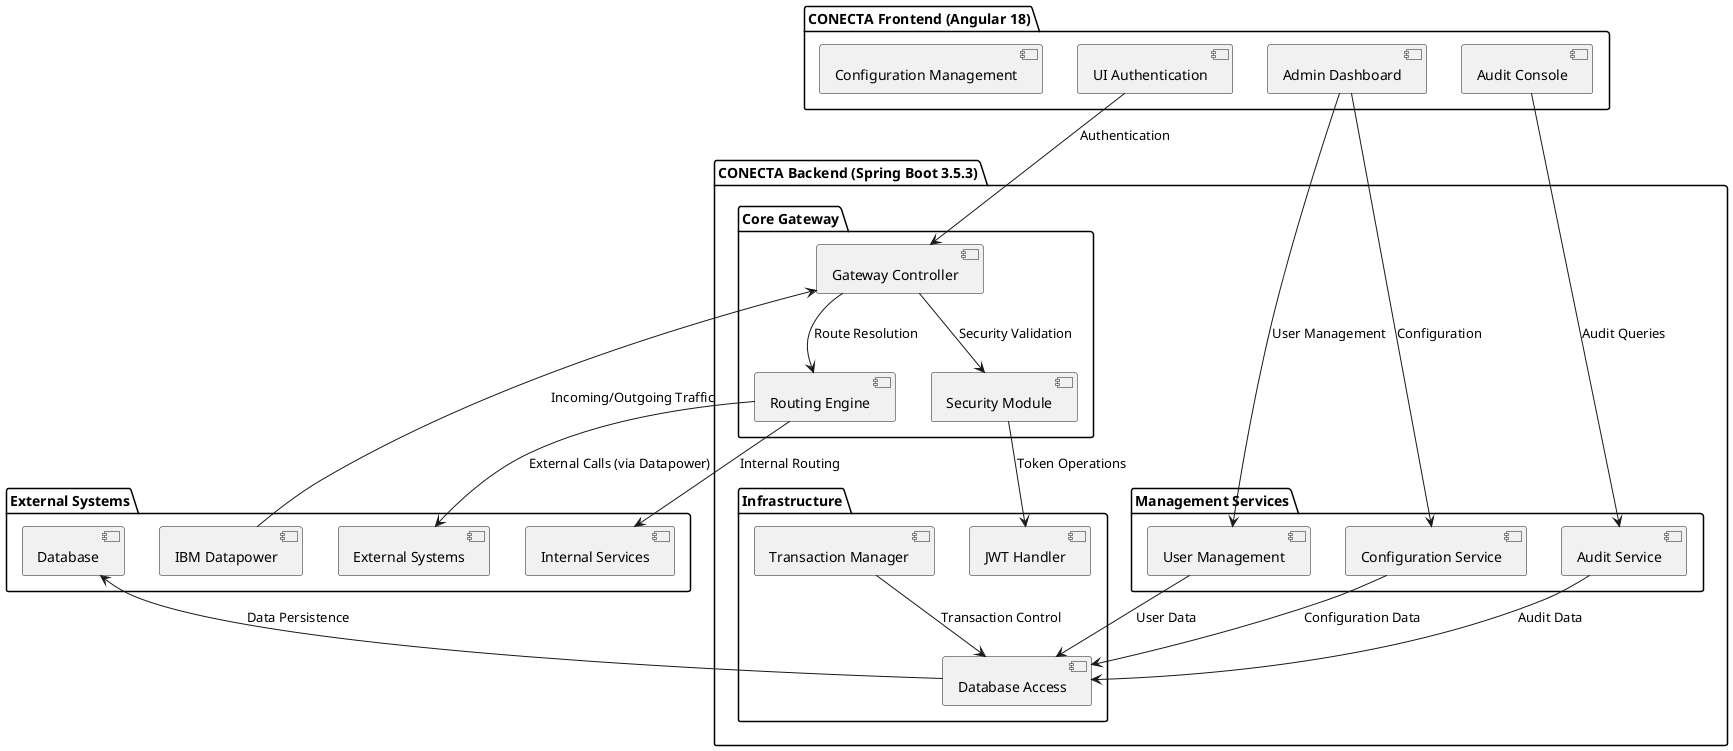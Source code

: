 @startuml
package "CONECTA Frontend (Angular 18)" {
  [UI Authentication] as UIAuth
  [Admin Dashboard] as AdminDash
  [Audit Console] as AuditConsole
  [Configuration Management] as ConfigMgmt
}

package "CONECTA Backend (Spring Boot 3.5.3)" {
  package "Core Gateway" {
    [Gateway Controller] as GatewayCtrl
    [Routing Engine] as RoutingEngine
    [Security Module] as SecurityMod
  }
  
  package "Management Services" {
    [User Management] as UserMgmt
    [Configuration Service] as ConfigService
    [Audit Service] as AuditService
  }
  
  package "Infrastructure" {
    [JWT Handler] as JWTHandler
    [Transaction Manager] as TxManager
    [Database Access] as DBAccess
  }
}

package "External Systems" {
  [IBM Datapower] as Datapower
  [Internal Services] as InternalSvcs
  [External Systems] as ExternalSys
  [Database] as DB
}

' Frontend connections
UIAuth --> GatewayCtrl : Authentication
AdminDash --> UserMgmt : User Management
AdminDash --> ConfigService : Configuration
AuditConsole --> AuditService : Audit Queries

' Core Gateway connections
Datapower --> GatewayCtrl : Incoming/Outgoing Traffic
GatewayCtrl --> RoutingEngine : Route Resolution
GatewayCtrl --> SecurityMod : Security Validation
RoutingEngine --> InternalSvcs : Internal Routing
SecurityMod --> JWTHandler : Token Operations

' Management Services
UserMgmt --> DBAccess : User Data
ConfigService --> DBAccess : Configuration Data
AuditService --> DBAccess : Audit Data

' Infrastructure
TxManager --> DBAccess : Transaction Control
DBAccess --> DB : Data Persistence

' External routing
RoutingEngine --> ExternalSys : External Calls (via Datapower)

@enduml